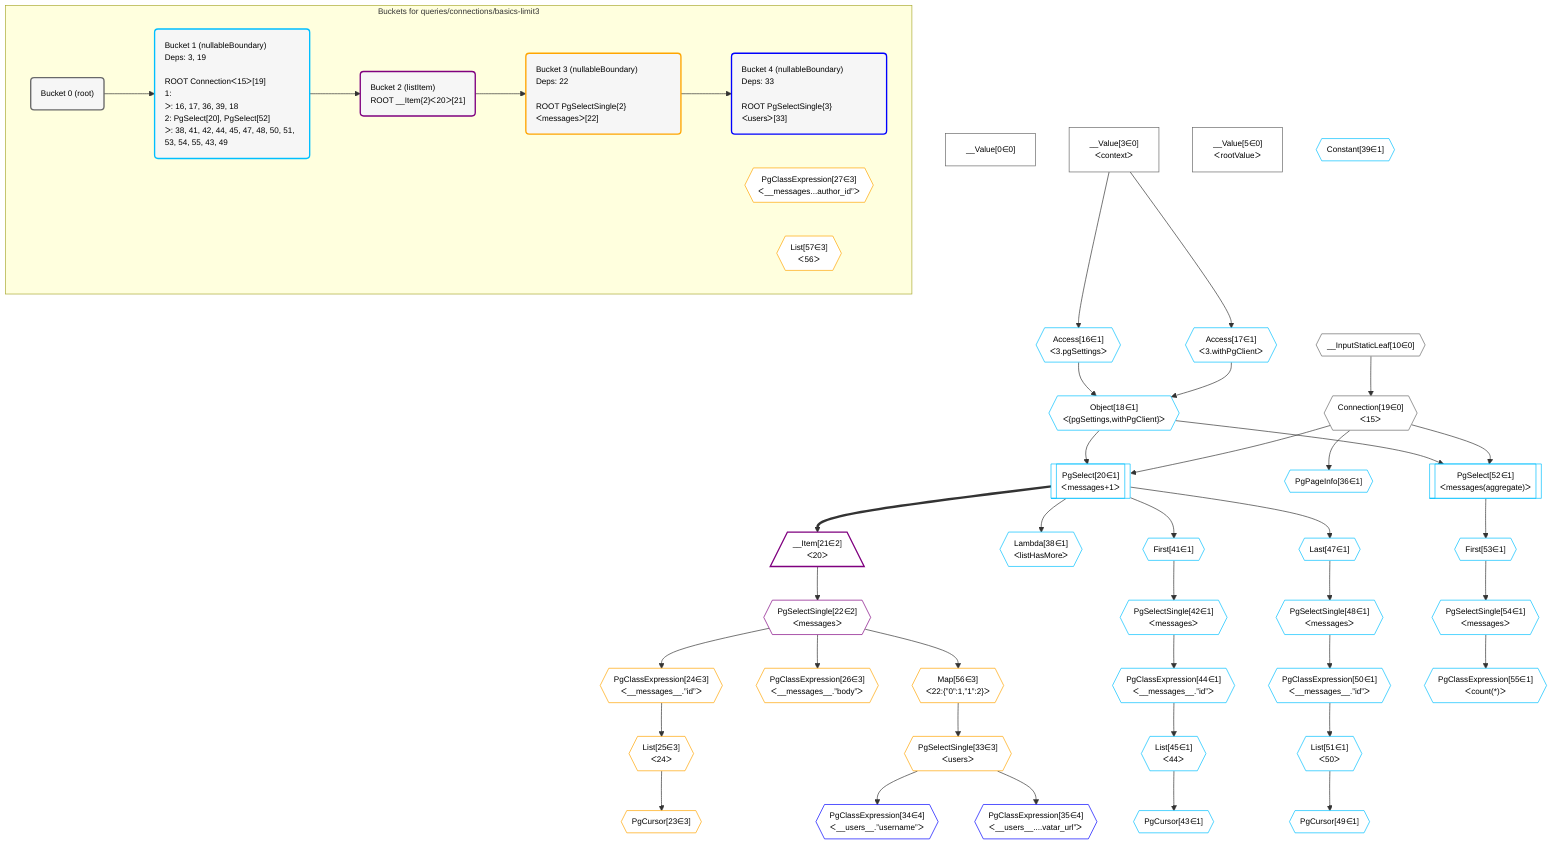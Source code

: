 %%{init: {'themeVariables': { 'fontSize': '12px'}}}%%
graph TD
    classDef path fill:#eee,stroke:#000,color:#000
    classDef plan fill:#fff,stroke-width:1px,color:#000
    classDef itemplan fill:#fff,stroke-width:2px,color:#000
    classDef unbatchedplan fill:#dff,stroke-width:1px,color:#000
    classDef sideeffectplan fill:#fcc,stroke-width:2px,color:#000
    classDef bucket fill:#f6f6f6,color:#000,stroke-width:2px,text-align:left


    %% define steps
    __Value0["__Value[0∈0]"]:::plan
    __Value3["__Value[3∈0]<br />ᐸcontextᐳ"]:::plan
    __Value5["__Value[5∈0]<br />ᐸrootValueᐳ"]:::plan
    __InputStaticLeaf10{{"__InputStaticLeaf[10∈0]"}}:::plan
    Access16{{"Access[16∈1]<br />ᐸ3.pgSettingsᐳ"}}:::plan
    Access17{{"Access[17∈1]<br />ᐸ3.withPgClientᐳ"}}:::plan
    Object18{{"Object[18∈1]<br />ᐸ{pgSettings,withPgClient}ᐳ"}}:::plan
    Connection19{{"Connection[19∈0]<br />ᐸ15ᐳ"}}:::plan
    PgSelect20[["PgSelect[20∈1]<br />ᐸmessages+1ᐳ"]]:::plan
    __Item21[/"__Item[21∈2]<br />ᐸ20ᐳ"\]:::itemplan
    PgSelectSingle22{{"PgSelectSingle[22∈2]<br />ᐸmessagesᐳ"}}:::plan
    PgClassExpression24{{"PgClassExpression[24∈3]<br />ᐸ__messages__.”id”ᐳ"}}:::plan
    List25{{"List[25∈3]<br />ᐸ24ᐳ"}}:::plan
    PgCursor23{{"PgCursor[23∈3]"}}:::plan
    PgClassExpression26{{"PgClassExpression[26∈3]<br />ᐸ__messages__.”body”ᐳ"}}:::plan
    Map56{{"Map[56∈3]<br />ᐸ22:{”0”:1,”1”:2}ᐳ"}}:::plan
    PgSelectSingle33{{"PgSelectSingle[33∈3]<br />ᐸusersᐳ"}}:::plan
    PgClassExpression34{{"PgClassExpression[34∈4]<br />ᐸ__users__.”username”ᐳ"}}:::plan
    PgClassExpression35{{"PgClassExpression[35∈4]<br />ᐸ__users__....vatar_url”ᐳ"}}:::plan
    PgPageInfo36{{"PgPageInfo[36∈1]"}}:::plan
    Lambda38{{"Lambda[38∈1]<br />ᐸlistHasMoreᐳ"}}:::plan
    Constant39{{"Constant[39∈1]"}}:::plan
    First41{{"First[41∈1]"}}:::plan
    PgSelectSingle42{{"PgSelectSingle[42∈1]<br />ᐸmessagesᐳ"}}:::plan
    PgClassExpression44{{"PgClassExpression[44∈1]<br />ᐸ__messages__.”id”ᐳ"}}:::plan
    List45{{"List[45∈1]<br />ᐸ44ᐳ"}}:::plan
    PgCursor43{{"PgCursor[43∈1]"}}:::plan
    Last47{{"Last[47∈1]"}}:::plan
    PgSelectSingle48{{"PgSelectSingle[48∈1]<br />ᐸmessagesᐳ"}}:::plan
    PgClassExpression50{{"PgClassExpression[50∈1]<br />ᐸ__messages__.”id”ᐳ"}}:::plan
    List51{{"List[51∈1]<br />ᐸ50ᐳ"}}:::plan
    PgCursor49{{"PgCursor[49∈1]"}}:::plan
    PgSelect52[["PgSelect[52∈1]<br />ᐸmessages(aggregate)ᐳ"]]:::plan
    First53{{"First[53∈1]"}}:::plan
    PgSelectSingle54{{"PgSelectSingle[54∈1]<br />ᐸmessagesᐳ"}}:::plan
    PgClassExpression55{{"PgClassExpression[55∈1]<br />ᐸcount(*)ᐳ"}}:::plan

    %% plan dependencies
    __Value3 --> Access16
    __Value3 --> Access17
    Access16 & Access17 --> Object18
    __InputStaticLeaf10 --> Connection19
    Object18 & Connection19 --> PgSelect20
    PgSelect20 ==> __Item21
    __Item21 --> PgSelectSingle22
    PgSelectSingle22 --> PgClassExpression24
    PgClassExpression24 --> List25
    List25 --> PgCursor23
    PgSelectSingle22 --> PgClassExpression26
    PgSelectSingle22 --> Map56
    Map56 --> PgSelectSingle33
    PgSelectSingle33 --> PgClassExpression34
    PgSelectSingle33 --> PgClassExpression35
    Connection19 --> PgPageInfo36
    PgSelect20 --> Lambda38
    PgSelect20 --> First41
    First41 --> PgSelectSingle42
    PgSelectSingle42 --> PgClassExpression44
    PgClassExpression44 --> List45
    List45 --> PgCursor43
    PgSelect20 --> Last47
    Last47 --> PgSelectSingle48
    PgSelectSingle48 --> PgClassExpression50
    PgClassExpression50 --> List51
    List51 --> PgCursor49
    Object18 & Connection19 --> PgSelect52
    PgSelect52 --> First53
    First53 --> PgSelectSingle54
    PgSelectSingle54 --> PgClassExpression55

    subgraph "Buckets for queries/connections/basics-limit3"
    Bucket0("Bucket 0 (root)"):::bucket
    classDef bucket0 stroke:#696969
    class Bucket0,__Value0,__Value3,__Value5,__InputStaticLeaf10,Connection19 bucket0
    Bucket1("Bucket 1 (nullableBoundary)<br />Deps: 3, 19<br /><br />ROOT Connectionᐸ15ᐳ[19]<br />1: <br />ᐳ: 16, 17, 36, 39, 18<br />2: PgSelect[20], PgSelect[52]<br />ᐳ: 38, 41, 42, 44, 45, 47, 48, 50, 51, 53, 54, 55, 43, 49"):::bucket
    classDef bucket1 stroke:#00bfff
    class Bucket1,Access16,Access17,Object18,PgSelect20,PgPageInfo36,Lambda38,Constant39,First41,PgSelectSingle42,PgCursor43,PgClassExpression44,List45,Last47,PgSelectSingle48,PgCursor49,PgClassExpression50,List51,PgSelect52,First53,PgSelectSingle54,PgClassExpression55 bucket1
    Bucket2("Bucket 2 (listItem)<br />ROOT __Item{2}ᐸ20ᐳ[21]"):::bucket
    classDef bucket2 stroke:#7f007f
    class Bucket2,__Item21,PgSelectSingle22 bucket2
    Bucket3("Bucket 3 (nullableBoundary)<br />Deps: 22<br /><br />ROOT PgSelectSingle{2}ᐸmessagesᐳ[22]"):::bucket
    classDef bucket3 stroke:#ffa500
    PgClassExpression27{{"PgClassExpression[27∈3]<br />ᐸ__messages...author_id”ᐳ"}}:::plan
    List57{{"List[57∈3]<br />ᐸ56ᐳ"}}:::plan
    class Bucket3,PgCursor23,PgClassExpression24,List25,PgClassExpression26,PgClassExpression27,PgSelectSingle33,Map56,List57 bucket3
    Bucket4("Bucket 4 (nullableBoundary)<br />Deps: 33<br /><br />ROOT PgSelectSingle{3}ᐸusersᐳ[33]"):::bucket
    classDef bucket4 stroke:#0000ff
    class Bucket4,PgClassExpression34,PgClassExpression35 bucket4
    Bucket0 --> Bucket1
    Bucket1 --> Bucket2
    Bucket2 --> Bucket3
    Bucket3 --> Bucket4
    end